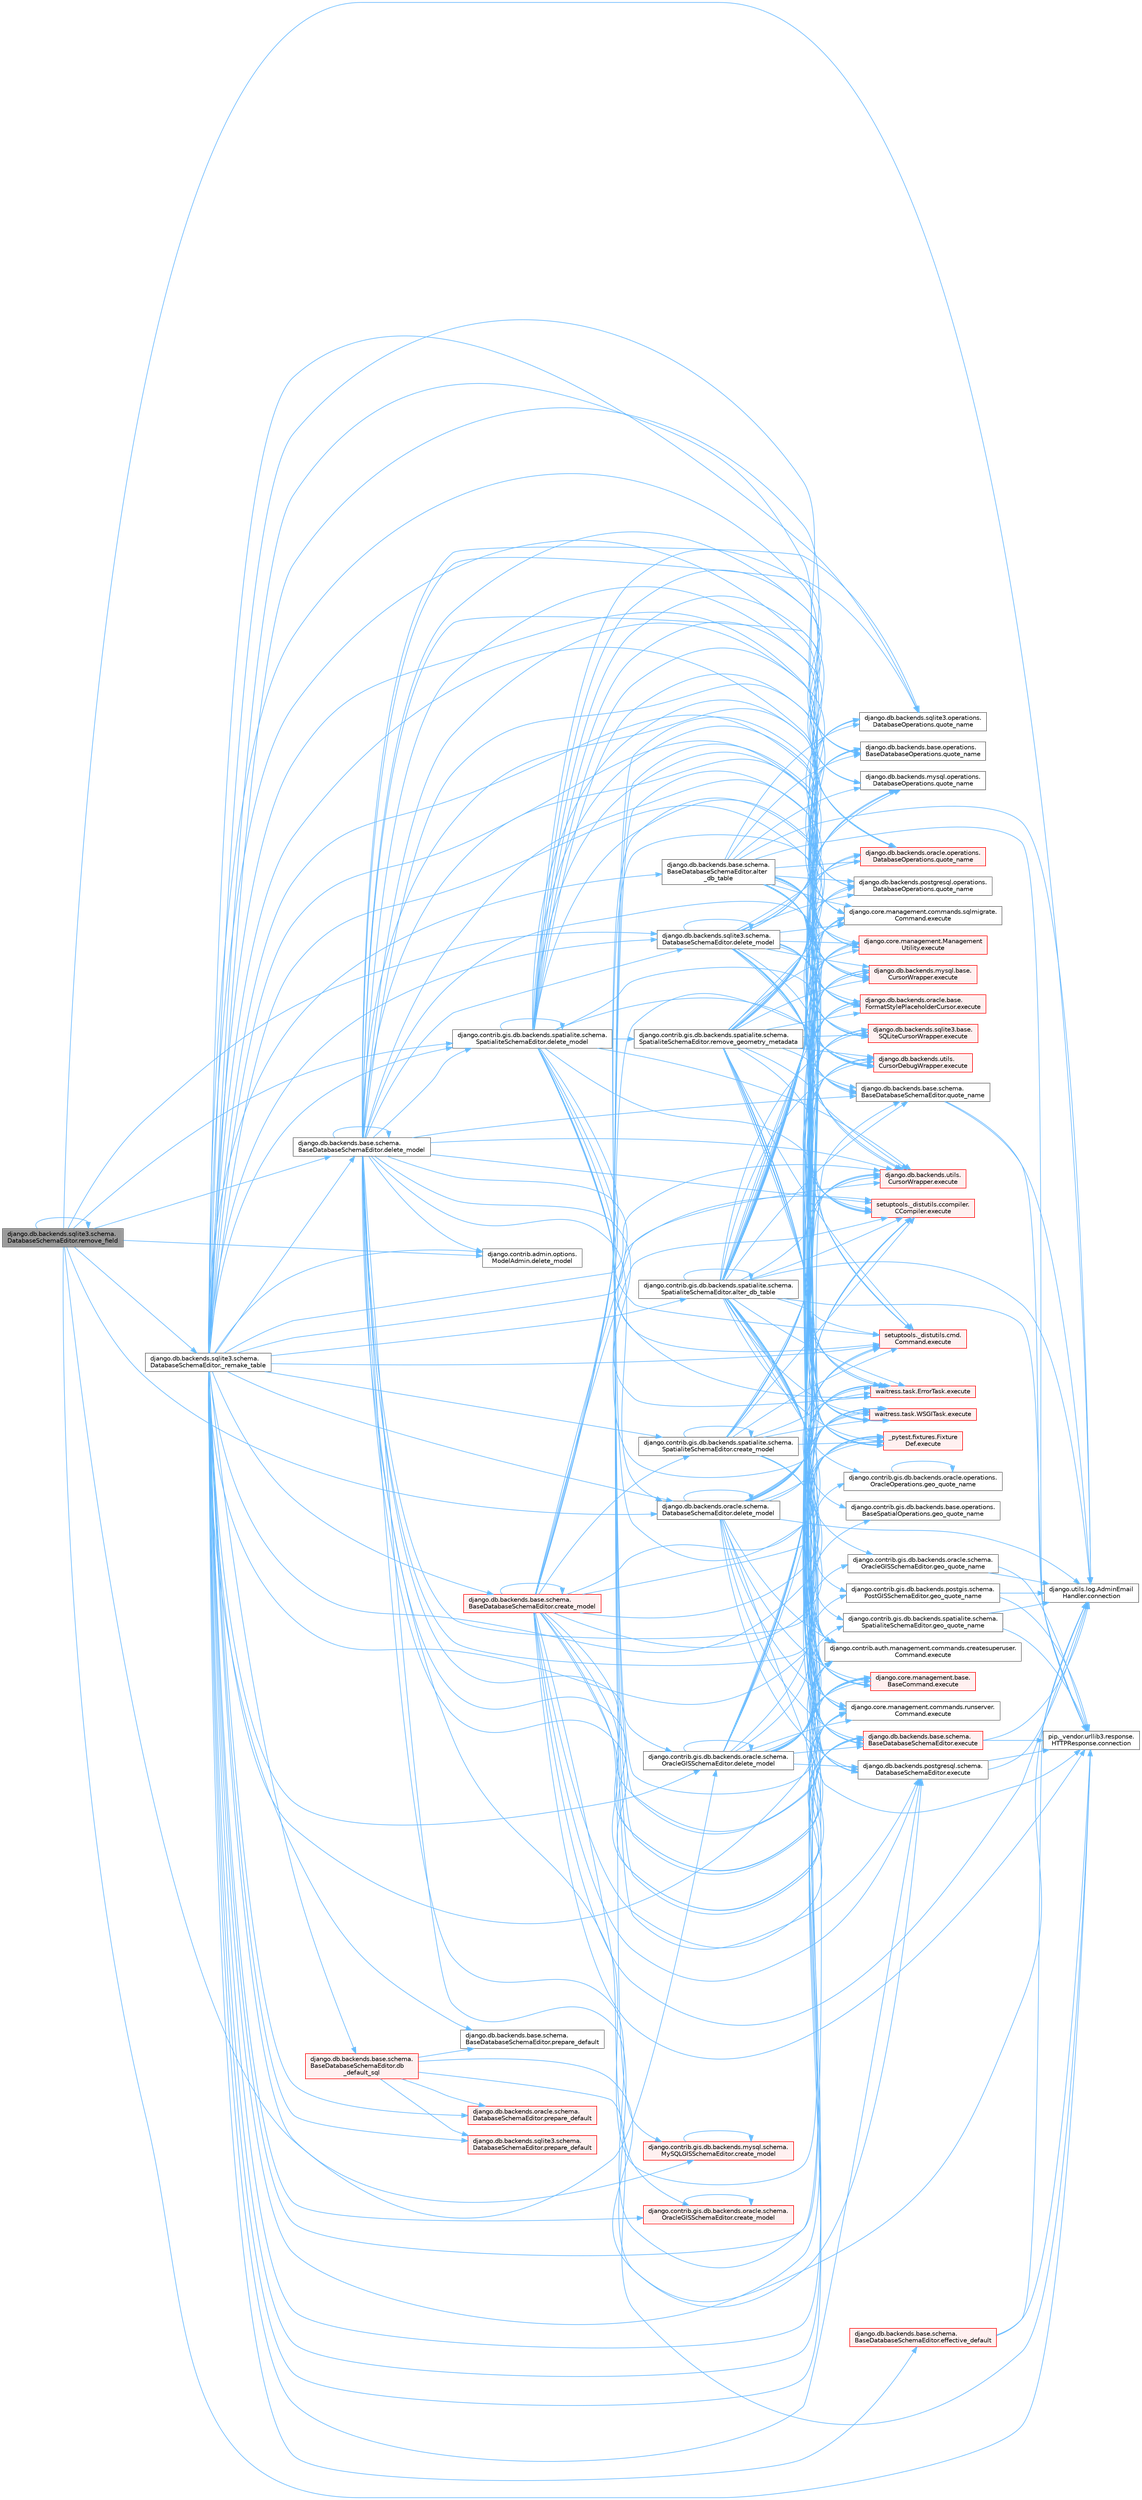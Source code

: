 digraph "django.db.backends.sqlite3.schema.DatabaseSchemaEditor.remove_field"
{
 // LATEX_PDF_SIZE
  bgcolor="transparent";
  edge [fontname=Helvetica,fontsize=10,labelfontname=Helvetica,labelfontsize=10];
  node [fontname=Helvetica,fontsize=10,shape=box,height=0.2,width=0.4];
  rankdir="LR";
  Node1 [id="Node000001",label="django.db.backends.sqlite3.schema.\lDatabaseSchemaEditor.remove_field",height=0.2,width=0.4,color="gray40", fillcolor="grey60", style="filled", fontcolor="black",tooltip=" "];
  Node1 -> Node2 [id="edge1_Node000001_Node000002",color="steelblue1",style="solid",tooltip=" "];
  Node2 [id="Node000002",label="django.db.backends.sqlite3.schema.\lDatabaseSchemaEditor._remake_table",height=0.2,width=0.4,color="grey40", fillcolor="white", style="filled",URL="$classdjango_1_1db_1_1backends_1_1sqlite3_1_1schema_1_1_database_schema_editor.html#a9b5b247b2cd836c48a65726025b45e11",tooltip=" "];
  Node2 -> Node3 [id="edge2_Node000002_Node000003",color="steelblue1",style="solid",tooltip=" "];
  Node3 [id="Node000003",label="django.contrib.gis.db.backends.spatialite.schema.\lSpatialiteSchemaEditor.alter_db_table",height=0.2,width=0.4,color="grey40", fillcolor="white", style="filled",URL="$classdjango_1_1contrib_1_1gis_1_1db_1_1backends_1_1spatialite_1_1schema_1_1_spatialite_schema_editor.html#a3c238b03e587be42747e3a128cd44946",tooltip=" "];
  Node3 -> Node3 [id="edge3_Node000003_Node000003",color="steelblue1",style="solid",tooltip=" "];
  Node3 -> Node4 [id="edge4_Node000003_Node000004",color="steelblue1",style="solid",tooltip=" "];
  Node4 [id="Node000004",label="django.utils.log.AdminEmail\lHandler.connection",height=0.2,width=0.4,color="grey40", fillcolor="white", style="filled",URL="$classdjango_1_1utils_1_1log_1_1_admin_email_handler.html#a545b5f7ec55a857fe1ca7836814a0760",tooltip=" "];
  Node3 -> Node5 [id="edge5_Node000003_Node000005",color="steelblue1",style="solid",tooltip=" "];
  Node5 [id="Node000005",label="pip._vendor.urllib3.response.\lHTTPResponse.connection",height=0.2,width=0.4,color="grey40", fillcolor="white", style="filled",URL="$classpip_1_1__vendor_1_1urllib3_1_1response_1_1_h_t_t_p_response.html#a9002314624685de3bbf9b84bdc87fef8",tooltip=" "];
  Node3 -> Node6 [id="edge6_Node000003_Node000006",color="steelblue1",style="solid",tooltip=" "];
  Node6 [id="Node000006",label="_pytest.fixtures.Fixture\lDef.execute",height=0.2,width=0.4,color="red", fillcolor="#FFF0F0", style="filled",URL="$class__pytest_1_1fixtures_1_1_fixture_def.html#ac27e0caaadd6404ffc2715216b643993",tooltip=" "];
  Node3 -> Node3951 [id="edge7_Node000003_Node003951",color="steelblue1",style="solid",tooltip=" "];
  Node3951 [id="Node003951",label="django.contrib.auth.management.commands.createsuperuser.\lCommand.execute",height=0.2,width=0.4,color="grey40", fillcolor="white", style="filled",URL="$classdjango_1_1contrib_1_1auth_1_1management_1_1commands_1_1createsuperuser_1_1_command.html#a4dc8ad9953fcae01a4c61c32fe4c6540",tooltip=" "];
  Node3 -> Node3952 [id="edge8_Node000003_Node003952",color="steelblue1",style="solid",tooltip=" "];
  Node3952 [id="Node003952",label="django.core.management.base.\lBaseCommand.execute",height=0.2,width=0.4,color="red", fillcolor="#FFF0F0", style="filled",URL="$classdjango_1_1core_1_1management_1_1base_1_1_base_command.html#a5621c1fb51be6a2deff6777d90c25ee0",tooltip=" "];
  Node3 -> Node3954 [id="edge9_Node000003_Node003954",color="steelblue1",style="solid",tooltip=" "];
  Node3954 [id="Node003954",label="django.core.management.commands.runserver.\lCommand.execute",height=0.2,width=0.4,color="grey40", fillcolor="white", style="filled",URL="$classdjango_1_1core_1_1management_1_1commands_1_1runserver_1_1_command.html#a86b4bdbf596d9f612125e143148d9919",tooltip=" "];
  Node3 -> Node3955 [id="edge10_Node000003_Node003955",color="steelblue1",style="solid",tooltip=" "];
  Node3955 [id="Node003955",label="django.core.management.commands.sqlmigrate.\lCommand.execute",height=0.2,width=0.4,color="grey40", fillcolor="white", style="filled",URL="$classdjango_1_1core_1_1management_1_1commands_1_1sqlmigrate_1_1_command.html#ad47c65d3d4820430ce43bb5f2086789d",tooltip=" "];
  Node3 -> Node3956 [id="edge11_Node000003_Node003956",color="steelblue1",style="solid",tooltip=" "];
  Node3956 [id="Node003956",label="django.core.management.Management\lUtility.execute",height=0.2,width=0.4,color="red", fillcolor="#FFF0F0", style="filled",URL="$classdjango_1_1core_1_1management_1_1_management_utility.html#ab2752203019f6a6274c55e096770c008",tooltip=" "];
  Node3 -> Node3964 [id="edge12_Node000003_Node003964",color="steelblue1",style="solid",tooltip=" "];
  Node3964 [id="Node003964",label="django.db.backends.base.schema.\lBaseDatabaseSchemaEditor.execute",height=0.2,width=0.4,color="red", fillcolor="#FFF0F0", style="filled",URL="$classdjango_1_1db_1_1backends_1_1base_1_1schema_1_1_base_database_schema_editor.html#a964d07b6ba94dc1698e896feeeb57353",tooltip=" "];
  Node3964 -> Node4 [id="edge13_Node003964_Node000004",color="steelblue1",style="solid",tooltip=" "];
  Node3964 -> Node5 [id="edge14_Node003964_Node000005",color="steelblue1",style="solid",tooltip=" "];
  Node3 -> Node3967 [id="edge15_Node000003_Node003967",color="steelblue1",style="solid",tooltip=" "];
  Node3967 [id="Node003967",label="django.db.backends.mysql.base.\lCursorWrapper.execute",height=0.2,width=0.4,color="red", fillcolor="#FFF0F0", style="filled",URL="$classdjango_1_1db_1_1backends_1_1mysql_1_1base_1_1_cursor_wrapper.html#a6b2d41b73d7c215224f1e994aad6ad60",tooltip=" "];
  Node3 -> Node3968 [id="edge16_Node000003_Node003968",color="steelblue1",style="solid",tooltip=" "];
  Node3968 [id="Node003968",label="django.db.backends.oracle.base.\lFormatStylePlaceholderCursor.execute",height=0.2,width=0.4,color="red", fillcolor="#FFF0F0", style="filled",URL="$classdjango_1_1db_1_1backends_1_1oracle_1_1base_1_1_format_style_placeholder_cursor.html#a0717bdbea59134a88e5f10399c33a251",tooltip=" "];
  Node3 -> Node3974 [id="edge17_Node000003_Node003974",color="steelblue1",style="solid",tooltip=" "];
  Node3974 [id="Node003974",label="django.db.backends.postgresql.schema.\lDatabaseSchemaEditor.execute",height=0.2,width=0.4,color="grey40", fillcolor="white", style="filled",URL="$classdjango_1_1db_1_1backends_1_1postgresql_1_1schema_1_1_database_schema_editor.html#afe7e39d1fd0ac2c6216f90295b9382ae",tooltip=" "];
  Node3974 -> Node4 [id="edge18_Node003974_Node000004",color="steelblue1",style="solid",tooltip=" "];
  Node3974 -> Node5 [id="edge19_Node003974_Node000005",color="steelblue1",style="solid",tooltip=" "];
  Node3 -> Node3975 [id="edge20_Node000003_Node003975",color="steelblue1",style="solid",tooltip=" "];
  Node3975 [id="Node003975",label="django.db.backends.sqlite3.base.\lSQLiteCursorWrapper.execute",height=0.2,width=0.4,color="red", fillcolor="#FFF0F0", style="filled",URL="$classdjango_1_1db_1_1backends_1_1sqlite3_1_1base_1_1_s_q_lite_cursor_wrapper.html#a41115eb3813040514a6c6c7111aa0b57",tooltip=" "];
  Node3 -> Node3977 [id="edge21_Node000003_Node003977",color="steelblue1",style="solid",tooltip=" "];
  Node3977 [id="Node003977",label="django.db.backends.utils.\lCursorDebugWrapper.execute",height=0.2,width=0.4,color="red", fillcolor="#FFF0F0", style="filled",URL="$classdjango_1_1db_1_1backends_1_1utils_1_1_cursor_debug_wrapper.html#af0443013785fceb3f05b38198a71ca3f",tooltip=" "];
  Node3 -> Node3978 [id="edge22_Node000003_Node003978",color="steelblue1",style="solid",tooltip=" "];
  Node3978 [id="Node003978",label="django.db.backends.utils.\lCursorWrapper.execute",height=0.2,width=0.4,color="red", fillcolor="#FFF0F0", style="filled",URL="$classdjango_1_1db_1_1backends_1_1utils_1_1_cursor_wrapper.html#a7d0bc9b6584c9fee961505e1d460547c",tooltip=" "];
  Node3 -> Node3981 [id="edge23_Node000003_Node003981",color="steelblue1",style="solid",tooltip=" "];
  Node3981 [id="Node003981",label="setuptools._distutils.ccompiler.\lCCompiler.execute",height=0.2,width=0.4,color="red", fillcolor="#FFF0F0", style="filled",URL="$classsetuptools_1_1__distutils_1_1ccompiler_1_1_c_compiler.html#a726dd6c4cc45b2077fa6bc43dc8fe60e",tooltip=" "];
  Node3 -> Node3982 [id="edge24_Node000003_Node003982",color="steelblue1",style="solid",tooltip=" "];
  Node3982 [id="Node003982",label="setuptools._distutils.cmd.\lCommand.execute",height=0.2,width=0.4,color="red", fillcolor="#FFF0F0", style="filled",URL="$classsetuptools_1_1__distutils_1_1cmd_1_1_command.html#a371b567539d5bc0e2a134bf361e97b38",tooltip=" "];
  Node3 -> Node3983 [id="edge25_Node000003_Node003983",color="steelblue1",style="solid",tooltip=" "];
  Node3983 [id="Node003983",label="waitress.task.ErrorTask.execute",height=0.2,width=0.4,color="red", fillcolor="#FFF0F0", style="filled",URL="$classwaitress_1_1task_1_1_error_task.html#ad5c6d14c13ba3d33e82b1b138e634bb0",tooltip=" "];
  Node3 -> Node3984 [id="edge26_Node000003_Node003984",color="steelblue1",style="solid",tooltip=" "];
  Node3984 [id="Node003984",label="waitress.task.WSGITask.execute",height=0.2,width=0.4,color="red", fillcolor="#FFF0F0", style="filled",URL="$classwaitress_1_1task_1_1_w_s_g_i_task.html#ac677ac1c03116dfa724298750580883b",tooltip=" "];
  Node3 -> Node4528 [id="edge27_Node000003_Node004528",color="steelblue1",style="solid",tooltip=" "];
  Node4528 [id="Node004528",label="django.contrib.gis.db.backends.base.operations.\lBaseSpatialOperations.geo_quote_name",height=0.2,width=0.4,color="grey40", fillcolor="white", style="filled",URL="$classdjango_1_1contrib_1_1gis_1_1db_1_1backends_1_1base_1_1operations_1_1_base_spatial_operations.html#abc9f85ed4bdf2a65e0846bcad4ca8dca",tooltip=" "];
  Node3 -> Node4529 [id="edge28_Node000003_Node004529",color="steelblue1",style="solid",tooltip=" "];
  Node4529 [id="Node004529",label="django.contrib.gis.db.backends.oracle.operations.\lOracleOperations.geo_quote_name",height=0.2,width=0.4,color="grey40", fillcolor="white", style="filled",URL="$classdjango_1_1contrib_1_1gis_1_1db_1_1backends_1_1oracle_1_1operations_1_1_oracle_operations.html#a594f86488cb662903f62c691b868eb2a",tooltip=" "];
  Node4529 -> Node4529 [id="edge29_Node004529_Node004529",color="steelblue1",style="solid",tooltip=" "];
  Node3 -> Node4530 [id="edge30_Node000003_Node004530",color="steelblue1",style="solid",tooltip=" "];
  Node4530 [id="Node004530",label="django.contrib.gis.db.backends.oracle.schema.\lOracleGISSchemaEditor.geo_quote_name",height=0.2,width=0.4,color="grey40", fillcolor="white", style="filled",URL="$classdjango_1_1contrib_1_1gis_1_1db_1_1backends_1_1oracle_1_1schema_1_1_oracle_g_i_s_schema_editor.html#abec69edea305a27ddfbfb8efe1a03160",tooltip=" "];
  Node4530 -> Node4 [id="edge31_Node004530_Node000004",color="steelblue1",style="solid",tooltip=" "];
  Node4530 -> Node5 [id="edge32_Node004530_Node000005",color="steelblue1",style="solid",tooltip=" "];
  Node3 -> Node4531 [id="edge33_Node000003_Node004531",color="steelblue1",style="solid",tooltip=" "];
  Node4531 [id="Node004531",label="django.contrib.gis.db.backends.postgis.schema.\lPostGISSchemaEditor.geo_quote_name",height=0.2,width=0.4,color="grey40", fillcolor="white", style="filled",URL="$classdjango_1_1contrib_1_1gis_1_1db_1_1backends_1_1postgis_1_1schema_1_1_post_g_i_s_schema_editor.html#a9d993ec478557916f7c81abdb60c1433",tooltip=" "];
  Node4531 -> Node4 [id="edge34_Node004531_Node000004",color="steelblue1",style="solid",tooltip=" "];
  Node4531 -> Node5 [id="edge35_Node004531_Node000005",color="steelblue1",style="solid",tooltip=" "];
  Node3 -> Node4532 [id="edge36_Node000003_Node004532",color="steelblue1",style="solid",tooltip=" "];
  Node4532 [id="Node004532",label="django.contrib.gis.db.backends.spatialite.schema.\lSpatialiteSchemaEditor.geo_quote_name",height=0.2,width=0.4,color="grey40", fillcolor="white", style="filled",URL="$classdjango_1_1contrib_1_1gis_1_1db_1_1backends_1_1spatialite_1_1schema_1_1_spatialite_schema_editor.html#a051d59d8607ffca5cbab0fff3f4362b0",tooltip=" "];
  Node4532 -> Node4 [id="edge37_Node004532_Node000004",color="steelblue1",style="solid",tooltip=" "];
  Node4532 -> Node5 [id="edge38_Node004532_Node000005",color="steelblue1",style="solid",tooltip=" "];
  Node3 -> Node4533 [id="edge39_Node000003_Node004533",color="steelblue1",style="solid",tooltip=" "];
  Node4533 [id="Node004533",label="django.db.backends.base.operations.\lBaseDatabaseOperations.quote_name",height=0.2,width=0.4,color="grey40", fillcolor="white", style="filled",URL="$classdjango_1_1db_1_1backends_1_1base_1_1operations_1_1_base_database_operations.html#ab468094d1b03334704774ae62fbb7955",tooltip=" "];
  Node3 -> Node4534 [id="edge40_Node000003_Node004534",color="steelblue1",style="solid",tooltip=" "];
  Node4534 [id="Node004534",label="django.db.backends.base.schema.\lBaseDatabaseSchemaEditor.quote_name",height=0.2,width=0.4,color="grey40", fillcolor="white", style="filled",URL="$classdjango_1_1db_1_1backends_1_1base_1_1schema_1_1_base_database_schema_editor.html#aa816e47aecbbe22e29c76f25001a873a",tooltip=" "];
  Node4534 -> Node4 [id="edge41_Node004534_Node000004",color="steelblue1",style="solid",tooltip=" "];
  Node4534 -> Node5 [id="edge42_Node004534_Node000005",color="steelblue1",style="solid",tooltip=" "];
  Node3 -> Node4535 [id="edge43_Node000003_Node004535",color="steelblue1",style="solid",tooltip=" "];
  Node4535 [id="Node004535",label="django.db.backends.mysql.operations.\lDatabaseOperations.quote_name",height=0.2,width=0.4,color="grey40", fillcolor="white", style="filled",URL="$classdjango_1_1db_1_1backends_1_1mysql_1_1operations_1_1_database_operations.html#a5d1561dd784c0f000ed8c1aa43a6efbf",tooltip=" "];
  Node3 -> Node4536 [id="edge44_Node000003_Node004536",color="steelblue1",style="solid",tooltip=" "];
  Node4536 [id="Node004536",label="django.db.backends.oracle.operations.\lDatabaseOperations.quote_name",height=0.2,width=0.4,color="red", fillcolor="#FFF0F0", style="filled",URL="$classdjango_1_1db_1_1backends_1_1oracle_1_1operations_1_1_database_operations.html#ac7551d250b0adf678e5d00e4d69cb021",tooltip=" "];
  Node3 -> Node4542 [id="edge45_Node000003_Node004542",color="steelblue1",style="solid",tooltip=" "];
  Node4542 [id="Node004542",label="django.db.backends.postgresql.operations.\lDatabaseOperations.quote_name",height=0.2,width=0.4,color="grey40", fillcolor="white", style="filled",URL="$classdjango_1_1db_1_1backends_1_1postgresql_1_1operations_1_1_database_operations.html#ab2f9e33071d2c5abb03744171da3b801",tooltip=" "];
  Node3 -> Node4543 [id="edge46_Node000003_Node004543",color="steelblue1",style="solid",tooltip=" "];
  Node4543 [id="Node004543",label="django.db.backends.sqlite3.operations.\lDatabaseOperations.quote_name",height=0.2,width=0.4,color="grey40", fillcolor="white", style="filled",URL="$classdjango_1_1db_1_1backends_1_1sqlite3_1_1operations_1_1_database_operations.html#a14cbbcb5e889d88278c96a39911d641b",tooltip=" "];
  Node2 -> Node4544 [id="edge47_Node000002_Node004544",color="steelblue1",style="solid",tooltip=" "];
  Node4544 [id="Node004544",label="django.db.backends.base.schema.\lBaseDatabaseSchemaEditor.alter\l_db_table",height=0.2,width=0.4,color="grey40", fillcolor="white", style="filled",URL="$classdjango_1_1db_1_1backends_1_1base_1_1schema_1_1_base_database_schema_editor.html#a6975136cc10a20541aed6b53fea99565",tooltip=" "];
  Node4544 -> Node4 [id="edge48_Node004544_Node000004",color="steelblue1",style="solid",tooltip=" "];
  Node4544 -> Node5 [id="edge49_Node004544_Node000005",color="steelblue1",style="solid",tooltip=" "];
  Node4544 -> Node6 [id="edge50_Node004544_Node000006",color="steelblue1",style="solid",tooltip=" "];
  Node4544 -> Node3951 [id="edge51_Node004544_Node003951",color="steelblue1",style="solid",tooltip=" "];
  Node4544 -> Node3952 [id="edge52_Node004544_Node003952",color="steelblue1",style="solid",tooltip=" "];
  Node4544 -> Node3954 [id="edge53_Node004544_Node003954",color="steelblue1",style="solid",tooltip=" "];
  Node4544 -> Node3955 [id="edge54_Node004544_Node003955",color="steelblue1",style="solid",tooltip=" "];
  Node4544 -> Node3956 [id="edge55_Node004544_Node003956",color="steelblue1",style="solid",tooltip=" "];
  Node4544 -> Node3964 [id="edge56_Node004544_Node003964",color="steelblue1",style="solid",tooltip=" "];
  Node4544 -> Node3967 [id="edge57_Node004544_Node003967",color="steelblue1",style="solid",tooltip=" "];
  Node4544 -> Node3968 [id="edge58_Node004544_Node003968",color="steelblue1",style="solid",tooltip=" "];
  Node4544 -> Node3974 [id="edge59_Node004544_Node003974",color="steelblue1",style="solid",tooltip=" "];
  Node4544 -> Node3975 [id="edge60_Node004544_Node003975",color="steelblue1",style="solid",tooltip=" "];
  Node4544 -> Node3977 [id="edge61_Node004544_Node003977",color="steelblue1",style="solid",tooltip=" "];
  Node4544 -> Node3978 [id="edge62_Node004544_Node003978",color="steelblue1",style="solid",tooltip=" "];
  Node4544 -> Node3981 [id="edge63_Node004544_Node003981",color="steelblue1",style="solid",tooltip=" "];
  Node4544 -> Node3982 [id="edge64_Node004544_Node003982",color="steelblue1",style="solid",tooltip=" "];
  Node4544 -> Node3983 [id="edge65_Node004544_Node003983",color="steelblue1",style="solid",tooltip=" "];
  Node4544 -> Node3984 [id="edge66_Node004544_Node003984",color="steelblue1",style="solid",tooltip=" "];
  Node4544 -> Node4533 [id="edge67_Node004544_Node004533",color="steelblue1",style="solid",tooltip=" "];
  Node4544 -> Node4534 [id="edge68_Node004544_Node004534",color="steelblue1",style="solid",tooltip=" "];
  Node4544 -> Node4535 [id="edge69_Node004544_Node004535",color="steelblue1",style="solid",tooltip=" "];
  Node4544 -> Node4536 [id="edge70_Node004544_Node004536",color="steelblue1",style="solid",tooltip=" "];
  Node4544 -> Node4542 [id="edge71_Node004544_Node004542",color="steelblue1",style="solid",tooltip=" "];
  Node4544 -> Node4543 [id="edge72_Node004544_Node004543",color="steelblue1",style="solid",tooltip=" "];
  Node2 -> Node4545 [id="edge73_Node000002_Node004545",color="steelblue1",style="solid",tooltip=" "];
  Node4545 [id="Node004545",label="django.contrib.gis.db.backends.mysql.schema.\lMySQLGISSchemaEditor.create_model",height=0.2,width=0.4,color="red", fillcolor="#FFF0F0", style="filled",URL="$classdjango_1_1contrib_1_1gis_1_1db_1_1backends_1_1mysql_1_1schema_1_1_my_s_q_l_g_i_s_schema_editor.html#a2be50e7e189e7bd3bd6909f56338c0ae",tooltip=" "];
  Node4545 -> Node4545 [id="edge74_Node004545_Node004545",color="steelblue1",style="solid",tooltip=" "];
  Node2 -> Node4547 [id="edge75_Node000002_Node004547",color="steelblue1",style="solid",tooltip=" "];
  Node4547 [id="Node004547",label="django.contrib.gis.db.backends.oracle.schema.\lOracleGISSchemaEditor.create_model",height=0.2,width=0.4,color="red", fillcolor="#FFF0F0", style="filled",URL="$classdjango_1_1contrib_1_1gis_1_1db_1_1backends_1_1oracle_1_1schema_1_1_oracle_g_i_s_schema_editor.html#aedde6824f1f568969b03706ac55e71fe",tooltip=" "];
  Node4547 -> Node4547 [id="edge76_Node004547_Node004547",color="steelblue1",style="solid",tooltip=" "];
  Node2 -> Node4549 [id="edge77_Node000002_Node004549",color="steelblue1",style="solid",tooltip=" "];
  Node4549 [id="Node004549",label="django.contrib.gis.db.backends.spatialite.schema.\lSpatialiteSchemaEditor.create_model",height=0.2,width=0.4,color="grey40", fillcolor="white", style="filled",URL="$classdjango_1_1contrib_1_1gis_1_1db_1_1backends_1_1spatialite_1_1schema_1_1_spatialite_schema_editor.html#a19b94a34b1e1e5fc3cd38c736f21f025",tooltip=" "];
  Node4549 -> Node4549 [id="edge78_Node004549_Node004549",color="steelblue1",style="solid",tooltip=" "];
  Node4549 -> Node6 [id="edge79_Node004549_Node000006",color="steelblue1",style="solid",tooltip=" "];
  Node4549 -> Node3951 [id="edge80_Node004549_Node003951",color="steelblue1",style="solid",tooltip=" "];
  Node4549 -> Node3952 [id="edge81_Node004549_Node003952",color="steelblue1",style="solid",tooltip=" "];
  Node4549 -> Node3954 [id="edge82_Node004549_Node003954",color="steelblue1",style="solid",tooltip=" "];
  Node4549 -> Node3955 [id="edge83_Node004549_Node003955",color="steelblue1",style="solid",tooltip=" "];
  Node4549 -> Node3956 [id="edge84_Node004549_Node003956",color="steelblue1",style="solid",tooltip=" "];
  Node4549 -> Node3964 [id="edge85_Node004549_Node003964",color="steelblue1",style="solid",tooltip=" "];
  Node4549 -> Node3967 [id="edge86_Node004549_Node003967",color="steelblue1",style="solid",tooltip=" "];
  Node4549 -> Node3968 [id="edge87_Node004549_Node003968",color="steelblue1",style="solid",tooltip=" "];
  Node4549 -> Node3974 [id="edge88_Node004549_Node003974",color="steelblue1",style="solid",tooltip=" "];
  Node4549 -> Node3975 [id="edge89_Node004549_Node003975",color="steelblue1",style="solid",tooltip=" "];
  Node4549 -> Node3977 [id="edge90_Node004549_Node003977",color="steelblue1",style="solid",tooltip=" "];
  Node4549 -> Node3978 [id="edge91_Node004549_Node003978",color="steelblue1",style="solid",tooltip=" "];
  Node4549 -> Node3981 [id="edge92_Node004549_Node003981",color="steelblue1",style="solid",tooltip=" "];
  Node4549 -> Node3982 [id="edge93_Node004549_Node003982",color="steelblue1",style="solid",tooltip=" "];
  Node4549 -> Node3983 [id="edge94_Node004549_Node003983",color="steelblue1",style="solid",tooltip=" "];
  Node4549 -> Node3984 [id="edge95_Node004549_Node003984",color="steelblue1",style="solid",tooltip=" "];
  Node2 -> Node4550 [id="edge96_Node000002_Node004550",color="steelblue1",style="solid",tooltip=" "];
  Node4550 [id="Node004550",label="django.db.backends.base.schema.\lBaseDatabaseSchemaEditor.create_model",height=0.2,width=0.4,color="red", fillcolor="#FFF0F0", style="filled",URL="$classdjango_1_1db_1_1backends_1_1base_1_1schema_1_1_base_database_schema_editor.html#a802611d84fc67073227f245b7e881331",tooltip=" "];
  Node4550 -> Node4 [id="edge97_Node004550_Node000004",color="steelblue1",style="solid",tooltip=" "];
  Node4550 -> Node5 [id="edge98_Node004550_Node000005",color="steelblue1",style="solid",tooltip=" "];
  Node4550 -> Node4545 [id="edge99_Node004550_Node004545",color="steelblue1",style="solid",tooltip=" "];
  Node4550 -> Node4547 [id="edge100_Node004550_Node004547",color="steelblue1",style="solid",tooltip=" "];
  Node4550 -> Node4549 [id="edge101_Node004550_Node004549",color="steelblue1",style="solid",tooltip=" "];
  Node4550 -> Node4550 [id="edge102_Node004550_Node004550",color="steelblue1",style="solid",tooltip=" "];
  Node4550 -> Node6 [id="edge103_Node004550_Node000006",color="steelblue1",style="solid",tooltip=" "];
  Node4550 -> Node3951 [id="edge104_Node004550_Node003951",color="steelblue1",style="solid",tooltip=" "];
  Node4550 -> Node3952 [id="edge105_Node004550_Node003952",color="steelblue1",style="solid",tooltip=" "];
  Node4550 -> Node3954 [id="edge106_Node004550_Node003954",color="steelblue1",style="solid",tooltip=" "];
  Node4550 -> Node3955 [id="edge107_Node004550_Node003955",color="steelblue1",style="solid",tooltip=" "];
  Node4550 -> Node3956 [id="edge108_Node004550_Node003956",color="steelblue1",style="solid",tooltip=" "];
  Node4550 -> Node3964 [id="edge109_Node004550_Node003964",color="steelblue1",style="solid",tooltip=" "];
  Node4550 -> Node3967 [id="edge110_Node004550_Node003967",color="steelblue1",style="solid",tooltip=" "];
  Node4550 -> Node3968 [id="edge111_Node004550_Node003968",color="steelblue1",style="solid",tooltip=" "];
  Node4550 -> Node3974 [id="edge112_Node004550_Node003974",color="steelblue1",style="solid",tooltip=" "];
  Node4550 -> Node3975 [id="edge113_Node004550_Node003975",color="steelblue1",style="solid",tooltip=" "];
  Node4550 -> Node3977 [id="edge114_Node004550_Node003977",color="steelblue1",style="solid",tooltip=" "];
  Node4550 -> Node3978 [id="edge115_Node004550_Node003978",color="steelblue1",style="solid",tooltip=" "];
  Node4550 -> Node3981 [id="edge116_Node004550_Node003981",color="steelblue1",style="solid",tooltip=" "];
  Node4550 -> Node3982 [id="edge117_Node004550_Node003982",color="steelblue1",style="solid",tooltip=" "];
  Node4550 -> Node3983 [id="edge118_Node004550_Node003983",color="steelblue1",style="solid",tooltip=" "];
  Node4550 -> Node3984 [id="edge119_Node004550_Node003984",color="steelblue1",style="solid",tooltip=" "];
  Node2 -> Node4606 [id="edge120_Node000002_Node004606",color="steelblue1",style="solid",tooltip=" "];
  Node4606 [id="Node004606",label="django.db.backends.base.schema.\lBaseDatabaseSchemaEditor.db\l_default_sql",height=0.2,width=0.4,color="red", fillcolor="#FFF0F0", style="filled",URL="$classdjango_1_1db_1_1backends_1_1base_1_1schema_1_1_base_database_schema_editor.html#ad3c6c06564f662cdefbb1e02911f78dc",tooltip=" "];
  Node4606 -> Node4 [id="edge121_Node004606_Node000004",color="steelblue1",style="solid",tooltip=" "];
  Node4606 -> Node5 [id="edge122_Node004606_Node000005",color="steelblue1",style="solid",tooltip=" "];
  Node4606 -> Node4607 [id="edge123_Node004606_Node004607",color="steelblue1",style="solid",tooltip=" "];
  Node4607 [id="Node004607",label="django.db.backends.base.schema.\lBaseDatabaseSchemaEditor.prepare_default",height=0.2,width=0.4,color="grey40", fillcolor="white", style="filled",URL="$classdjango_1_1db_1_1backends_1_1base_1_1schema_1_1_base_database_schema_editor.html#ada48da0bcec8198927bf454b2099c49e",tooltip=" "];
  Node4606 -> Node4608 [id="edge124_Node004606_Node004608",color="steelblue1",style="solid",tooltip=" "];
  Node4608 [id="Node004608",label="django.db.backends.oracle.schema.\lDatabaseSchemaEditor.prepare_default",height=0.2,width=0.4,color="red", fillcolor="#FFF0F0", style="filled",URL="$classdjango_1_1db_1_1backends_1_1oracle_1_1schema_1_1_database_schema_editor.html#a20ee4d7753c9c5e6bbb4d67f43c362fb",tooltip=" "];
  Node4606 -> Node4609 [id="edge125_Node004606_Node004609",color="steelblue1",style="solid",tooltip=" "];
  Node4609 [id="Node004609",label="django.db.backends.sqlite3.schema.\lDatabaseSchemaEditor.prepare_default",height=0.2,width=0.4,color="red", fillcolor="#FFF0F0", style="filled",URL="$classdjango_1_1db_1_1backends_1_1sqlite3_1_1schema_1_1_database_schema_editor.html#a7d7e5fd0b4dafd84e7bb50c112db4dbb",tooltip=" "];
  Node2 -> Node4617 [id="edge126_Node000002_Node004617",color="steelblue1",style="solid",tooltip=" "];
  Node4617 [id="Node004617",label="django.contrib.admin.options.\lModelAdmin.delete_model",height=0.2,width=0.4,color="grey40", fillcolor="white", style="filled",URL="$classdjango_1_1contrib_1_1admin_1_1options_1_1_model_admin.html#aa867ab455deada5d42bee9e8ffe2b9b2",tooltip=" "];
  Node2 -> Node4618 [id="edge127_Node000002_Node004618",color="steelblue1",style="solid",tooltip=" "];
  Node4618 [id="Node004618",label="django.contrib.gis.db.backends.oracle.schema.\lOracleGISSchemaEditor.delete_model",height=0.2,width=0.4,color="grey40", fillcolor="white", style="filled",URL="$classdjango_1_1contrib_1_1gis_1_1db_1_1backends_1_1oracle_1_1schema_1_1_oracle_g_i_s_schema_editor.html#a7e204de51c85be33515ce57fa48849df",tooltip=" "];
  Node4618 -> Node4618 [id="edge128_Node004618_Node004618",color="steelblue1",style="solid",tooltip=" "];
  Node4618 -> Node6 [id="edge129_Node004618_Node000006",color="steelblue1",style="solid",tooltip=" "];
  Node4618 -> Node3951 [id="edge130_Node004618_Node003951",color="steelblue1",style="solid",tooltip=" "];
  Node4618 -> Node3952 [id="edge131_Node004618_Node003952",color="steelblue1",style="solid",tooltip=" "];
  Node4618 -> Node3954 [id="edge132_Node004618_Node003954",color="steelblue1",style="solid",tooltip=" "];
  Node4618 -> Node3955 [id="edge133_Node004618_Node003955",color="steelblue1",style="solid",tooltip=" "];
  Node4618 -> Node3956 [id="edge134_Node004618_Node003956",color="steelblue1",style="solid",tooltip=" "];
  Node4618 -> Node3964 [id="edge135_Node004618_Node003964",color="steelblue1",style="solid",tooltip=" "];
  Node4618 -> Node3967 [id="edge136_Node004618_Node003967",color="steelblue1",style="solid",tooltip=" "];
  Node4618 -> Node3968 [id="edge137_Node004618_Node003968",color="steelblue1",style="solid",tooltip=" "];
  Node4618 -> Node3974 [id="edge138_Node004618_Node003974",color="steelblue1",style="solid",tooltip=" "];
  Node4618 -> Node3975 [id="edge139_Node004618_Node003975",color="steelblue1",style="solid",tooltip=" "];
  Node4618 -> Node3977 [id="edge140_Node004618_Node003977",color="steelblue1",style="solid",tooltip=" "];
  Node4618 -> Node3978 [id="edge141_Node004618_Node003978",color="steelblue1",style="solid",tooltip=" "];
  Node4618 -> Node3981 [id="edge142_Node004618_Node003981",color="steelblue1",style="solid",tooltip=" "];
  Node4618 -> Node3982 [id="edge143_Node004618_Node003982",color="steelblue1",style="solid",tooltip=" "];
  Node4618 -> Node3983 [id="edge144_Node004618_Node003983",color="steelblue1",style="solid",tooltip=" "];
  Node4618 -> Node3984 [id="edge145_Node004618_Node003984",color="steelblue1",style="solid",tooltip=" "];
  Node4618 -> Node4528 [id="edge146_Node004618_Node004528",color="steelblue1",style="solid",tooltip=" "];
  Node4618 -> Node4529 [id="edge147_Node004618_Node004529",color="steelblue1",style="solid",tooltip=" "];
  Node4618 -> Node4530 [id="edge148_Node004618_Node004530",color="steelblue1",style="solid",tooltip=" "];
  Node4618 -> Node4531 [id="edge149_Node004618_Node004531",color="steelblue1",style="solid",tooltip=" "];
  Node4618 -> Node4532 [id="edge150_Node004618_Node004532",color="steelblue1",style="solid",tooltip=" "];
  Node2 -> Node4619 [id="edge151_Node000002_Node004619",color="steelblue1",style="solid",tooltip=" "];
  Node4619 [id="Node004619",label="django.contrib.gis.db.backends.spatialite.schema.\lSpatialiteSchemaEditor.delete_model",height=0.2,width=0.4,color="grey40", fillcolor="white", style="filled",URL="$classdjango_1_1contrib_1_1gis_1_1db_1_1backends_1_1spatialite_1_1schema_1_1_spatialite_schema_editor.html#a1d324c35e2535b9adf7cbecb68fe761d",tooltip=" "];
  Node4619 -> Node4619 [id="edge152_Node004619_Node004619",color="steelblue1",style="solid",tooltip=" "];
  Node4619 -> Node6 [id="edge153_Node004619_Node000006",color="steelblue1",style="solid",tooltip=" "];
  Node4619 -> Node3951 [id="edge154_Node004619_Node003951",color="steelblue1",style="solid",tooltip=" "];
  Node4619 -> Node3952 [id="edge155_Node004619_Node003952",color="steelblue1",style="solid",tooltip=" "];
  Node4619 -> Node3954 [id="edge156_Node004619_Node003954",color="steelblue1",style="solid",tooltip=" "];
  Node4619 -> Node3955 [id="edge157_Node004619_Node003955",color="steelblue1",style="solid",tooltip=" "];
  Node4619 -> Node3956 [id="edge158_Node004619_Node003956",color="steelblue1",style="solid",tooltip=" "];
  Node4619 -> Node3964 [id="edge159_Node004619_Node003964",color="steelblue1",style="solid",tooltip=" "];
  Node4619 -> Node3967 [id="edge160_Node004619_Node003967",color="steelblue1",style="solid",tooltip=" "];
  Node4619 -> Node3968 [id="edge161_Node004619_Node003968",color="steelblue1",style="solid",tooltip=" "];
  Node4619 -> Node3974 [id="edge162_Node004619_Node003974",color="steelblue1",style="solid",tooltip=" "];
  Node4619 -> Node3975 [id="edge163_Node004619_Node003975",color="steelblue1",style="solid",tooltip=" "];
  Node4619 -> Node3977 [id="edge164_Node004619_Node003977",color="steelblue1",style="solid",tooltip=" "];
  Node4619 -> Node3978 [id="edge165_Node004619_Node003978",color="steelblue1",style="solid",tooltip=" "];
  Node4619 -> Node3981 [id="edge166_Node004619_Node003981",color="steelblue1",style="solid",tooltip=" "];
  Node4619 -> Node3982 [id="edge167_Node004619_Node003982",color="steelblue1",style="solid",tooltip=" "];
  Node4619 -> Node3983 [id="edge168_Node004619_Node003983",color="steelblue1",style="solid",tooltip=" "];
  Node4619 -> Node3984 [id="edge169_Node004619_Node003984",color="steelblue1",style="solid",tooltip=" "];
  Node4619 -> Node4533 [id="edge170_Node004619_Node004533",color="steelblue1",style="solid",tooltip=" "];
  Node4619 -> Node4534 [id="edge171_Node004619_Node004534",color="steelblue1",style="solid",tooltip=" "];
  Node4619 -> Node4535 [id="edge172_Node004619_Node004535",color="steelblue1",style="solid",tooltip=" "];
  Node4619 -> Node4536 [id="edge173_Node004619_Node004536",color="steelblue1",style="solid",tooltip=" "];
  Node4619 -> Node4542 [id="edge174_Node004619_Node004542",color="steelblue1",style="solid",tooltip=" "];
  Node4619 -> Node4543 [id="edge175_Node004619_Node004543",color="steelblue1",style="solid",tooltip=" "];
  Node4619 -> Node4620 [id="edge176_Node004619_Node004620",color="steelblue1",style="solid",tooltip=" "];
  Node4620 [id="Node004620",label="django.contrib.gis.db.backends.spatialite.schema.\lSpatialiteSchemaEditor.remove_geometry_metadata",height=0.2,width=0.4,color="grey40", fillcolor="white", style="filled",URL="$classdjango_1_1contrib_1_1gis_1_1db_1_1backends_1_1spatialite_1_1schema_1_1_spatialite_schema_editor.html#af84e611c69738b348c648f84fb45a890",tooltip=" "];
  Node4620 -> Node6 [id="edge177_Node004620_Node000006",color="steelblue1",style="solid",tooltip=" "];
  Node4620 -> Node3951 [id="edge178_Node004620_Node003951",color="steelblue1",style="solid",tooltip=" "];
  Node4620 -> Node3952 [id="edge179_Node004620_Node003952",color="steelblue1",style="solid",tooltip=" "];
  Node4620 -> Node3954 [id="edge180_Node004620_Node003954",color="steelblue1",style="solid",tooltip=" "];
  Node4620 -> Node3955 [id="edge181_Node004620_Node003955",color="steelblue1",style="solid",tooltip=" "];
  Node4620 -> Node3956 [id="edge182_Node004620_Node003956",color="steelblue1",style="solid",tooltip=" "];
  Node4620 -> Node3964 [id="edge183_Node004620_Node003964",color="steelblue1",style="solid",tooltip=" "];
  Node4620 -> Node3967 [id="edge184_Node004620_Node003967",color="steelblue1",style="solid",tooltip=" "];
  Node4620 -> Node3968 [id="edge185_Node004620_Node003968",color="steelblue1",style="solid",tooltip=" "];
  Node4620 -> Node3974 [id="edge186_Node004620_Node003974",color="steelblue1",style="solid",tooltip=" "];
  Node4620 -> Node3975 [id="edge187_Node004620_Node003975",color="steelblue1",style="solid",tooltip=" "];
  Node4620 -> Node3977 [id="edge188_Node004620_Node003977",color="steelblue1",style="solid",tooltip=" "];
  Node4620 -> Node3978 [id="edge189_Node004620_Node003978",color="steelblue1",style="solid",tooltip=" "];
  Node4620 -> Node3981 [id="edge190_Node004620_Node003981",color="steelblue1",style="solid",tooltip=" "];
  Node4620 -> Node3982 [id="edge191_Node004620_Node003982",color="steelblue1",style="solid",tooltip=" "];
  Node4620 -> Node3983 [id="edge192_Node004620_Node003983",color="steelblue1",style="solid",tooltip=" "];
  Node4620 -> Node3984 [id="edge193_Node004620_Node003984",color="steelblue1",style="solid",tooltip=" "];
  Node4620 -> Node4533 [id="edge194_Node004620_Node004533",color="steelblue1",style="solid",tooltip=" "];
  Node4620 -> Node4534 [id="edge195_Node004620_Node004534",color="steelblue1",style="solid",tooltip=" "];
  Node4620 -> Node4535 [id="edge196_Node004620_Node004535",color="steelblue1",style="solid",tooltip=" "];
  Node4620 -> Node4536 [id="edge197_Node004620_Node004536",color="steelblue1",style="solid",tooltip=" "];
  Node4620 -> Node4542 [id="edge198_Node004620_Node004542",color="steelblue1",style="solid",tooltip=" "];
  Node4620 -> Node4543 [id="edge199_Node004620_Node004543",color="steelblue1",style="solid",tooltip=" "];
  Node2 -> Node4621 [id="edge200_Node000002_Node004621",color="steelblue1",style="solid",tooltip=" "];
  Node4621 [id="Node004621",label="django.db.backends.base.schema.\lBaseDatabaseSchemaEditor.delete_model",height=0.2,width=0.4,color="grey40", fillcolor="white", style="filled",URL="$classdjango_1_1db_1_1backends_1_1base_1_1schema_1_1_base_database_schema_editor.html#a4685be374dca3bb40806d579c17c4a71",tooltip=" "];
  Node4621 -> Node4617 [id="edge201_Node004621_Node004617",color="steelblue1",style="solid",tooltip=" "];
  Node4621 -> Node4618 [id="edge202_Node004621_Node004618",color="steelblue1",style="solid",tooltip=" "];
  Node4621 -> Node4619 [id="edge203_Node004621_Node004619",color="steelblue1",style="solid",tooltip=" "];
  Node4621 -> Node4621 [id="edge204_Node004621_Node004621",color="steelblue1",style="solid",tooltip=" "];
  Node4621 -> Node4622 [id="edge205_Node004621_Node004622",color="steelblue1",style="solid",tooltip=" "];
  Node4622 [id="Node004622",label="django.db.backends.oracle.schema.\lDatabaseSchemaEditor.delete_model",height=0.2,width=0.4,color="grey40", fillcolor="white", style="filled",URL="$classdjango_1_1db_1_1backends_1_1oracle_1_1schema_1_1_database_schema_editor.html#ab50218126d3c815cba56fe0387a8dcba",tooltip=" "];
  Node4622 -> Node4 [id="edge206_Node004622_Node000004",color="steelblue1",style="solid",tooltip=" "];
  Node4622 -> Node5 [id="edge207_Node004622_Node000005",color="steelblue1",style="solid",tooltip=" "];
  Node4622 -> Node4622 [id="edge208_Node004622_Node004622",color="steelblue1",style="solid",tooltip=" "];
  Node4622 -> Node6 [id="edge209_Node004622_Node000006",color="steelblue1",style="solid",tooltip=" "];
  Node4622 -> Node3951 [id="edge210_Node004622_Node003951",color="steelblue1",style="solid",tooltip=" "];
  Node4622 -> Node3952 [id="edge211_Node004622_Node003952",color="steelblue1",style="solid",tooltip=" "];
  Node4622 -> Node3954 [id="edge212_Node004622_Node003954",color="steelblue1",style="solid",tooltip=" "];
  Node4622 -> Node3955 [id="edge213_Node004622_Node003955",color="steelblue1",style="solid",tooltip=" "];
  Node4622 -> Node3956 [id="edge214_Node004622_Node003956",color="steelblue1",style="solid",tooltip=" "];
  Node4622 -> Node3964 [id="edge215_Node004622_Node003964",color="steelblue1",style="solid",tooltip=" "];
  Node4622 -> Node3967 [id="edge216_Node004622_Node003967",color="steelblue1",style="solid",tooltip=" "];
  Node4622 -> Node3968 [id="edge217_Node004622_Node003968",color="steelblue1",style="solid",tooltip=" "];
  Node4622 -> Node3974 [id="edge218_Node004622_Node003974",color="steelblue1",style="solid",tooltip=" "];
  Node4622 -> Node3975 [id="edge219_Node004622_Node003975",color="steelblue1",style="solid",tooltip=" "];
  Node4622 -> Node3977 [id="edge220_Node004622_Node003977",color="steelblue1",style="solid",tooltip=" "];
  Node4622 -> Node3978 [id="edge221_Node004622_Node003978",color="steelblue1",style="solid",tooltip=" "];
  Node4622 -> Node3981 [id="edge222_Node004622_Node003981",color="steelblue1",style="solid",tooltip=" "];
  Node4622 -> Node3982 [id="edge223_Node004622_Node003982",color="steelblue1",style="solid",tooltip=" "];
  Node4622 -> Node3983 [id="edge224_Node004622_Node003983",color="steelblue1",style="solid",tooltip=" "];
  Node4622 -> Node3984 [id="edge225_Node004622_Node003984",color="steelblue1",style="solid",tooltip=" "];
  Node4621 -> Node4623 [id="edge226_Node004621_Node004623",color="steelblue1",style="solid",tooltip=" "];
  Node4623 [id="Node004623",label="django.db.backends.sqlite3.schema.\lDatabaseSchemaEditor.delete_model",height=0.2,width=0.4,color="grey40", fillcolor="white", style="filled",URL="$classdjango_1_1db_1_1backends_1_1sqlite3_1_1schema_1_1_database_schema_editor.html#ace17666280378c6270bb6569941a67ad",tooltip=" "];
  Node4623 -> Node4623 [id="edge227_Node004623_Node004623",color="steelblue1",style="solid",tooltip=" "];
  Node4623 -> Node6 [id="edge228_Node004623_Node000006",color="steelblue1",style="solid",tooltip=" "];
  Node4623 -> Node3951 [id="edge229_Node004623_Node003951",color="steelblue1",style="solid",tooltip=" "];
  Node4623 -> Node3952 [id="edge230_Node004623_Node003952",color="steelblue1",style="solid",tooltip=" "];
  Node4623 -> Node3954 [id="edge231_Node004623_Node003954",color="steelblue1",style="solid",tooltip=" "];
  Node4623 -> Node3955 [id="edge232_Node004623_Node003955",color="steelblue1",style="solid",tooltip=" "];
  Node4623 -> Node3956 [id="edge233_Node004623_Node003956",color="steelblue1",style="solid",tooltip=" "];
  Node4623 -> Node3964 [id="edge234_Node004623_Node003964",color="steelblue1",style="solid",tooltip=" "];
  Node4623 -> Node3967 [id="edge235_Node004623_Node003967",color="steelblue1",style="solid",tooltip=" "];
  Node4623 -> Node3968 [id="edge236_Node004623_Node003968",color="steelblue1",style="solid",tooltip=" "];
  Node4623 -> Node3974 [id="edge237_Node004623_Node003974",color="steelblue1",style="solid",tooltip=" "];
  Node4623 -> Node3975 [id="edge238_Node004623_Node003975",color="steelblue1",style="solid",tooltip=" "];
  Node4623 -> Node3977 [id="edge239_Node004623_Node003977",color="steelblue1",style="solid",tooltip=" "];
  Node4623 -> Node3978 [id="edge240_Node004623_Node003978",color="steelblue1",style="solid",tooltip=" "];
  Node4623 -> Node3981 [id="edge241_Node004623_Node003981",color="steelblue1",style="solid",tooltip=" "];
  Node4623 -> Node3982 [id="edge242_Node004623_Node003982",color="steelblue1",style="solid",tooltip=" "];
  Node4623 -> Node3983 [id="edge243_Node004623_Node003983",color="steelblue1",style="solid",tooltip=" "];
  Node4623 -> Node3984 [id="edge244_Node004623_Node003984",color="steelblue1",style="solid",tooltip=" "];
  Node4623 -> Node4533 [id="edge245_Node004623_Node004533",color="steelblue1",style="solid",tooltip=" "];
  Node4623 -> Node4534 [id="edge246_Node004623_Node004534",color="steelblue1",style="solid",tooltip=" "];
  Node4623 -> Node4535 [id="edge247_Node004623_Node004535",color="steelblue1",style="solid",tooltip=" "];
  Node4623 -> Node4536 [id="edge248_Node004623_Node004536",color="steelblue1",style="solid",tooltip=" "];
  Node4623 -> Node4542 [id="edge249_Node004623_Node004542",color="steelblue1",style="solid",tooltip=" "];
  Node4623 -> Node4543 [id="edge250_Node004623_Node004543",color="steelblue1",style="solid",tooltip=" "];
  Node4621 -> Node6 [id="edge251_Node004621_Node000006",color="steelblue1",style="solid",tooltip=" "];
  Node4621 -> Node3951 [id="edge252_Node004621_Node003951",color="steelblue1",style="solid",tooltip=" "];
  Node4621 -> Node3952 [id="edge253_Node004621_Node003952",color="steelblue1",style="solid",tooltip=" "];
  Node4621 -> Node3954 [id="edge254_Node004621_Node003954",color="steelblue1",style="solid",tooltip=" "];
  Node4621 -> Node3955 [id="edge255_Node004621_Node003955",color="steelblue1",style="solid",tooltip=" "];
  Node4621 -> Node3956 [id="edge256_Node004621_Node003956",color="steelblue1",style="solid",tooltip=" "];
  Node4621 -> Node3964 [id="edge257_Node004621_Node003964",color="steelblue1",style="solid",tooltip=" "];
  Node4621 -> Node3967 [id="edge258_Node004621_Node003967",color="steelblue1",style="solid",tooltip=" "];
  Node4621 -> Node3968 [id="edge259_Node004621_Node003968",color="steelblue1",style="solid",tooltip=" "];
  Node4621 -> Node3974 [id="edge260_Node004621_Node003974",color="steelblue1",style="solid",tooltip=" "];
  Node4621 -> Node3975 [id="edge261_Node004621_Node003975",color="steelblue1",style="solid",tooltip=" "];
  Node4621 -> Node3977 [id="edge262_Node004621_Node003977",color="steelblue1",style="solid",tooltip=" "];
  Node4621 -> Node3978 [id="edge263_Node004621_Node003978",color="steelblue1",style="solid",tooltip=" "];
  Node4621 -> Node3981 [id="edge264_Node004621_Node003981",color="steelblue1",style="solid",tooltip=" "];
  Node4621 -> Node3982 [id="edge265_Node004621_Node003982",color="steelblue1",style="solid",tooltip=" "];
  Node4621 -> Node3983 [id="edge266_Node004621_Node003983",color="steelblue1",style="solid",tooltip=" "];
  Node4621 -> Node3984 [id="edge267_Node004621_Node003984",color="steelblue1",style="solid",tooltip=" "];
  Node4621 -> Node4533 [id="edge268_Node004621_Node004533",color="steelblue1",style="solid",tooltip=" "];
  Node4621 -> Node4534 [id="edge269_Node004621_Node004534",color="steelblue1",style="solid",tooltip=" "];
  Node4621 -> Node4535 [id="edge270_Node004621_Node004535",color="steelblue1",style="solid",tooltip=" "];
  Node4621 -> Node4536 [id="edge271_Node004621_Node004536",color="steelblue1",style="solid",tooltip=" "];
  Node4621 -> Node4542 [id="edge272_Node004621_Node004542",color="steelblue1",style="solid",tooltip=" "];
  Node4621 -> Node4543 [id="edge273_Node004621_Node004543",color="steelblue1",style="solid",tooltip=" "];
  Node2 -> Node4622 [id="edge274_Node000002_Node004622",color="steelblue1",style="solid",tooltip=" "];
  Node2 -> Node4623 [id="edge275_Node000002_Node004623",color="steelblue1",style="solid",tooltip=" "];
  Node2 -> Node4610 [id="edge276_Node000002_Node004610",color="steelblue1",style="solid",tooltip=" "];
  Node4610 [id="Node004610",label="django.db.backends.base.schema.\lBaseDatabaseSchemaEditor.effective_default",height=0.2,width=0.4,color="red", fillcolor="#FFF0F0", style="filled",URL="$classdjango_1_1db_1_1backends_1_1base_1_1schema_1_1_base_database_schema_editor.html#a31b9a3945f20b626469ab08069355e02",tooltip=" "];
  Node4610 -> Node4 [id="edge277_Node004610_Node000004",color="steelblue1",style="solid",tooltip=" "];
  Node4610 -> Node5 [id="edge278_Node004610_Node000005",color="steelblue1",style="solid",tooltip=" "];
  Node2 -> Node6 [id="edge279_Node000002_Node000006",color="steelblue1",style="solid",tooltip=" "];
  Node2 -> Node3951 [id="edge280_Node000002_Node003951",color="steelblue1",style="solid",tooltip=" "];
  Node2 -> Node3952 [id="edge281_Node000002_Node003952",color="steelblue1",style="solid",tooltip=" "];
  Node2 -> Node3954 [id="edge282_Node000002_Node003954",color="steelblue1",style="solid",tooltip=" "];
  Node2 -> Node3955 [id="edge283_Node000002_Node003955",color="steelblue1",style="solid",tooltip=" "];
  Node2 -> Node3956 [id="edge284_Node000002_Node003956",color="steelblue1",style="solid",tooltip=" "];
  Node2 -> Node3964 [id="edge285_Node000002_Node003964",color="steelblue1",style="solid",tooltip=" "];
  Node2 -> Node3967 [id="edge286_Node000002_Node003967",color="steelblue1",style="solid",tooltip=" "];
  Node2 -> Node3968 [id="edge287_Node000002_Node003968",color="steelblue1",style="solid",tooltip=" "];
  Node2 -> Node3974 [id="edge288_Node000002_Node003974",color="steelblue1",style="solid",tooltip=" "];
  Node2 -> Node3975 [id="edge289_Node000002_Node003975",color="steelblue1",style="solid",tooltip=" "];
  Node2 -> Node3977 [id="edge290_Node000002_Node003977",color="steelblue1",style="solid",tooltip=" "];
  Node2 -> Node3978 [id="edge291_Node000002_Node003978",color="steelblue1",style="solid",tooltip=" "];
  Node2 -> Node3981 [id="edge292_Node000002_Node003981",color="steelblue1",style="solid",tooltip=" "];
  Node2 -> Node3982 [id="edge293_Node000002_Node003982",color="steelblue1",style="solid",tooltip=" "];
  Node2 -> Node3983 [id="edge294_Node000002_Node003983",color="steelblue1",style="solid",tooltip=" "];
  Node2 -> Node3984 [id="edge295_Node000002_Node003984",color="steelblue1",style="solid",tooltip=" "];
  Node2 -> Node4607 [id="edge296_Node000002_Node004607",color="steelblue1",style="solid",tooltip=" "];
  Node2 -> Node4608 [id="edge297_Node000002_Node004608",color="steelblue1",style="solid",tooltip=" "];
  Node2 -> Node4609 [id="edge298_Node000002_Node004609",color="steelblue1",style="solid",tooltip=" "];
  Node2 -> Node4533 [id="edge299_Node000002_Node004533",color="steelblue1",style="solid",tooltip=" "];
  Node2 -> Node4534 [id="edge300_Node000002_Node004534",color="steelblue1",style="solid",tooltip=" "];
  Node2 -> Node4535 [id="edge301_Node000002_Node004535",color="steelblue1",style="solid",tooltip=" "];
  Node2 -> Node4536 [id="edge302_Node000002_Node004536",color="steelblue1",style="solid",tooltip=" "];
  Node2 -> Node4542 [id="edge303_Node000002_Node004542",color="steelblue1",style="solid",tooltip=" "];
  Node2 -> Node4543 [id="edge304_Node000002_Node004543",color="steelblue1",style="solid",tooltip=" "];
  Node1 -> Node4 [id="edge305_Node000001_Node000004",color="steelblue1",style="solid",tooltip=" "];
  Node1 -> Node5 [id="edge306_Node000001_Node000005",color="steelblue1",style="solid",tooltip=" "];
  Node1 -> Node4617 [id="edge307_Node000001_Node004617",color="steelblue1",style="solid",tooltip=" "];
  Node1 -> Node4618 [id="edge308_Node000001_Node004618",color="steelblue1",style="solid",tooltip=" "];
  Node1 -> Node4619 [id="edge309_Node000001_Node004619",color="steelblue1",style="solid",tooltip=" "];
  Node1 -> Node4621 [id="edge310_Node000001_Node004621",color="steelblue1",style="solid",tooltip=" "];
  Node1 -> Node4622 [id="edge311_Node000001_Node004622",color="steelblue1",style="solid",tooltip=" "];
  Node1 -> Node4623 [id="edge312_Node000001_Node004623",color="steelblue1",style="solid",tooltip=" "];
  Node1 -> Node1 [id="edge313_Node000001_Node000001",color="steelblue1",style="solid",tooltip=" "];
}

